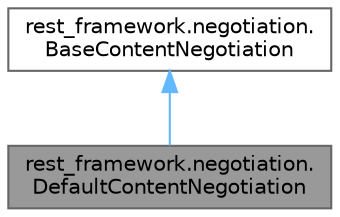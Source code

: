digraph "rest_framework.negotiation.DefaultContentNegotiation"
{
 // LATEX_PDF_SIZE
  bgcolor="transparent";
  edge [fontname=Helvetica,fontsize=10,labelfontname=Helvetica,labelfontsize=10];
  node [fontname=Helvetica,fontsize=10,shape=box,height=0.2,width=0.4];
  Node1 [id="Node000001",label="rest_framework.negotiation.\lDefaultContentNegotiation",height=0.2,width=0.4,color="gray40", fillcolor="grey60", style="filled", fontcolor="black",tooltip=" "];
  Node2 -> Node1 [id="edge2_Node000001_Node000002",dir="back",color="steelblue1",style="solid",tooltip=" "];
  Node2 [id="Node000002",label="rest_framework.negotiation.\lBaseContentNegotiation",height=0.2,width=0.4,color="gray40", fillcolor="white", style="filled",URL="$classrest__framework_1_1negotiation_1_1BaseContentNegotiation.html",tooltip=" "];
}
